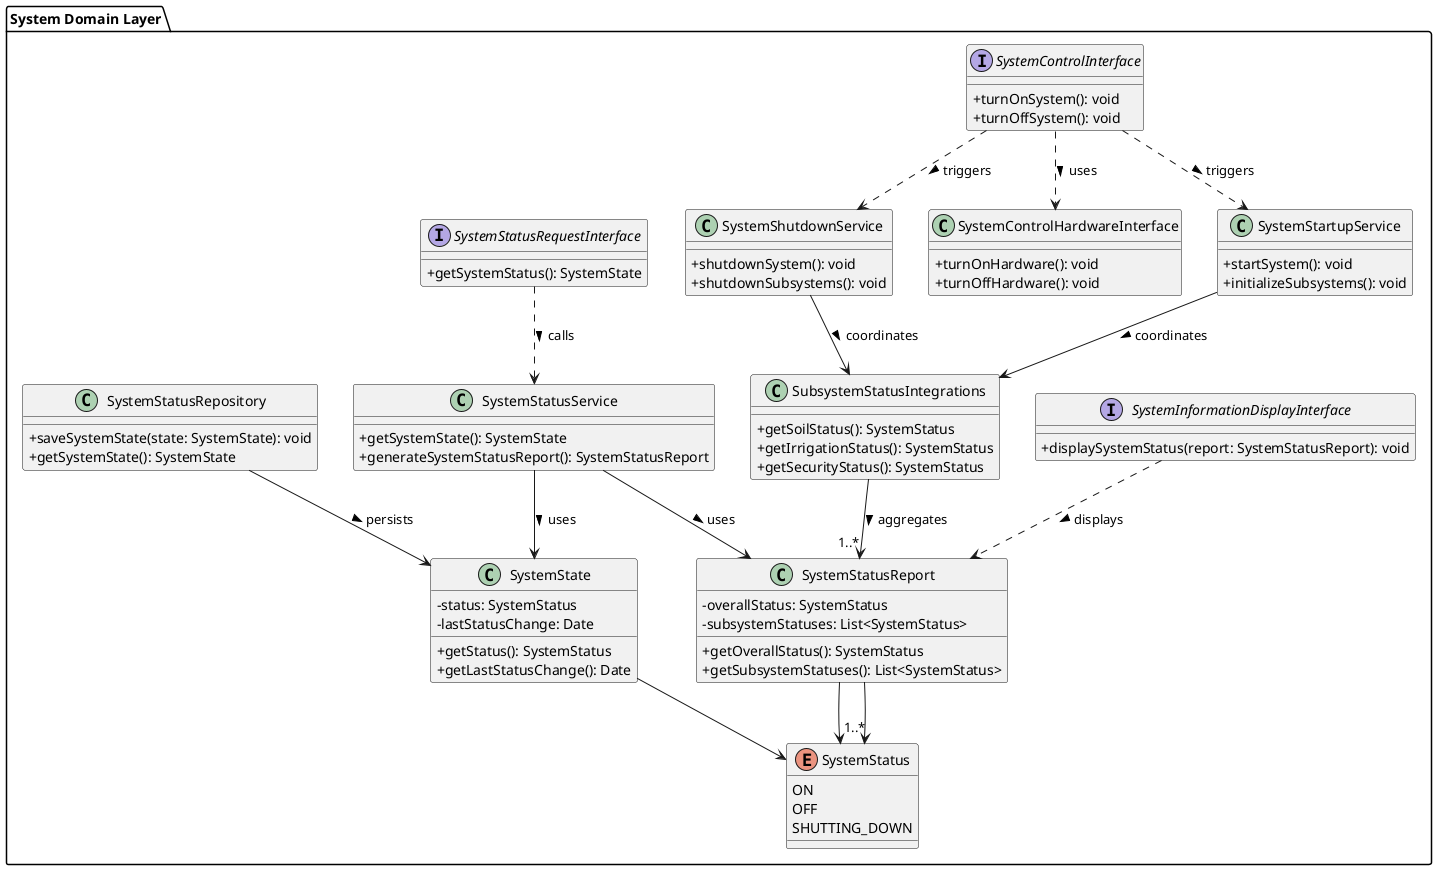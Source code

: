 @startuml

skinparam classAttributeIconSize 0

package "System Domain Layer" {

    enum SystemStatus {
        ON
        OFF
        SHUTTING_DOWN
    }

    class SystemState {
        -status: SystemStatus
        -lastStatusChange: Date
        +getStatus(): SystemStatus
        +getLastStatusChange(): Date
    }

    class SystemStatusReport {
        -overallStatus: SystemStatus
        -subsystemStatuses: List<SystemStatus> 
        +getOverallStatus(): SystemStatus
        +getSubsystemStatuses(): List<SystemStatus>
    }

    interface SystemStatusRequestInterface {
        +getSystemStatus(): SystemState
    }

    interface SystemInformationDisplayInterface {
        +displaySystemStatus(report: SystemStatusReport): void
    }

    interface SystemControlInterface {
        +turnOnSystem(): void
        +turnOffSystem(): void
    }

    class SystemStatusService {
        +getSystemState(): SystemState
        +generateSystemStatusReport(): SystemStatusReport
    }

    class SystemStartupService {
        +startSystem(): void
        +initializeSubsystems(): void
    }

    class SystemShutdownService {
        +shutdownSystem(): void
        +shutdownSubsystems(): void
    }

    class SystemStatusRepository {
        +saveSystemState(state: SystemState): void
        +getSystemState(): SystemState
    }

    class SystemControlHardwareInterface {
        +turnOnHardware(): void
        +turnOffHardware(): void
    }

    class SubsystemStatusIntegrations {
        +getSoilStatus(): SystemStatus
        +getIrrigationStatus(): SystemStatus
        +getSecurityStatus(): SystemStatus
    }

    SystemState --> SystemStatus
    SystemStatusReport --> SystemStatus
    SystemStatusReport --> "1..*" SystemStatus
    SystemStatusService --> SystemState : uses >
    SystemStatusService --> SystemStatusReport : uses >
    SystemStatusRequestInterface ..> SystemStatusService : calls >
    SystemInformationDisplayInterface ..> SystemStatusReport : displays >
    SystemControlInterface ..> SystemControlHardwareInterface : uses >
    SystemControlInterface ..> SystemStartupService : triggers >
    SystemControlInterface ..> SystemShutdownService : triggers >
    SystemStartupService --> SubsystemStatusIntegrations : coordinates >
    SystemShutdownService --> SubsystemStatusIntegrations : coordinates >
    SystemStatusRepository --> SystemState : persists >
    SubsystemStatusIntegrations --> "1..*" SystemStatusReport : aggregates >
}

@enduml
